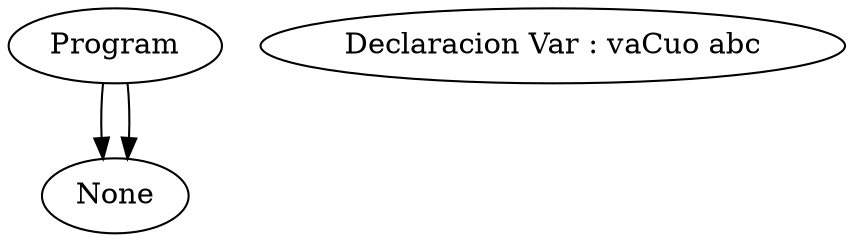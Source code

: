 digraph G {
1[label= "Declaracion Var : VACUO abc" ];
	1->None
	2[label= "Declaracion Var : vaCuo abc" ];
	1->None
	1[label= Program ];
	}